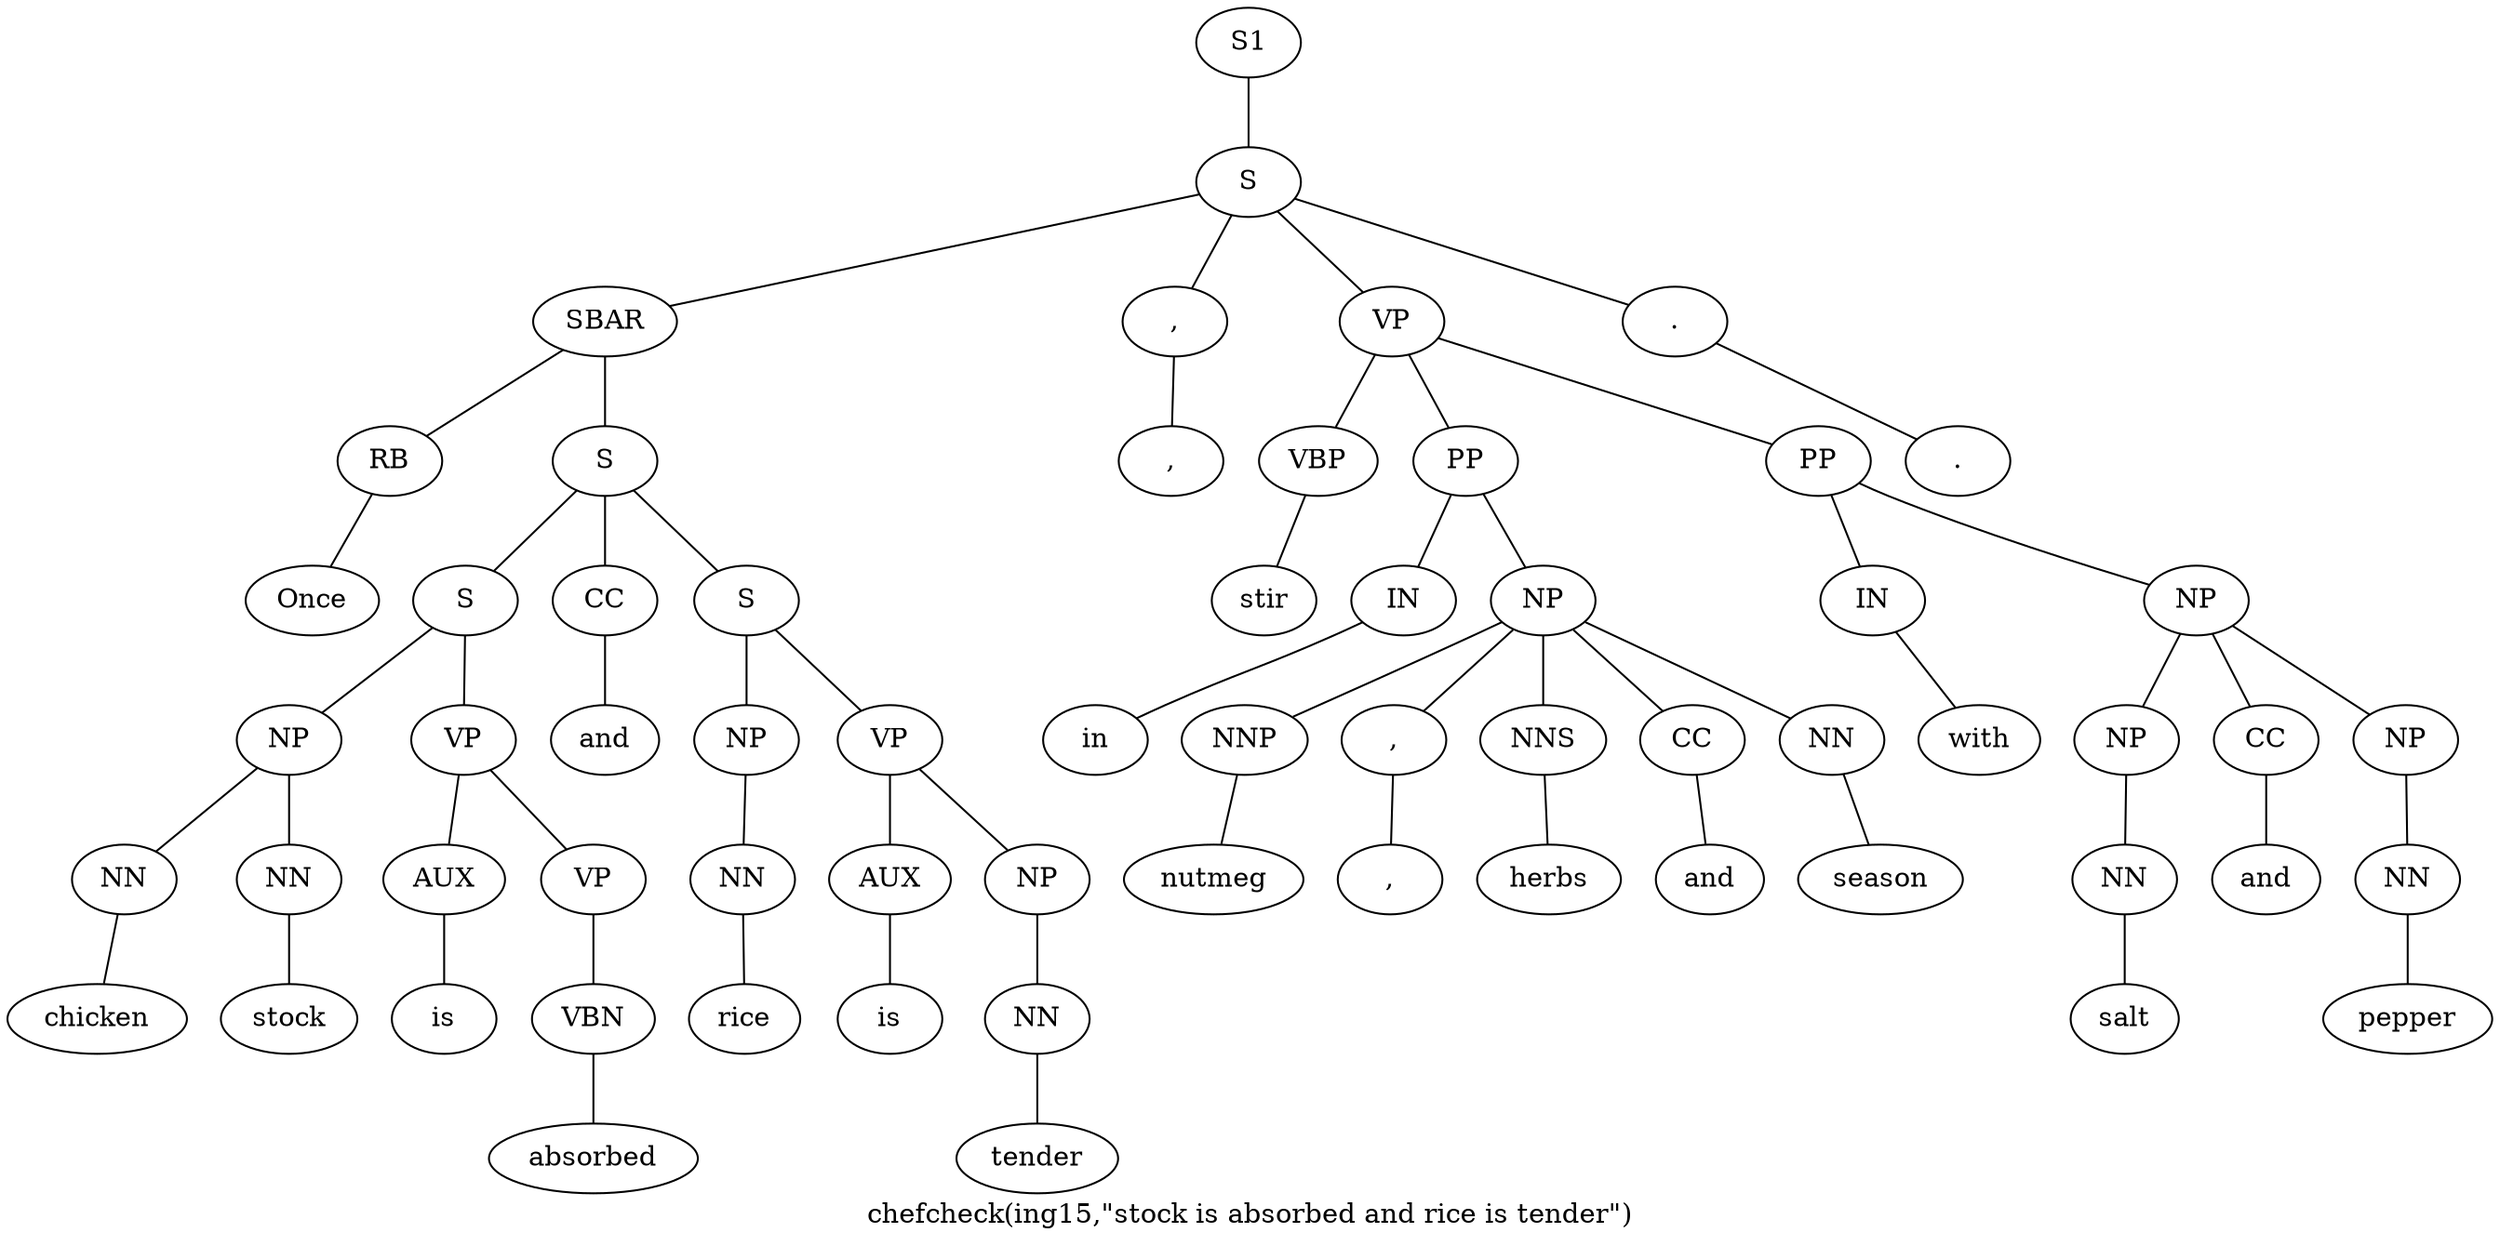 graph SyntaxGraph {
	label = "chefcheck(ing15,\"stock is absorbed and rice is tender\")";
	Node0 [label="S1"];
	Node1 [label="S"];
	Node2 [label="SBAR"];
	Node3 [label="RB"];
	Node4 [label="Once"];
	Node5 [label="S"];
	Node6 [label="S"];
	Node7 [label="NP"];
	Node8 [label="NN"];
	Node9 [label="chicken"];
	Node10 [label="NN"];
	Node11 [label="stock"];
	Node12 [label="VP"];
	Node13 [label="AUX"];
	Node14 [label="is"];
	Node15 [label="VP"];
	Node16 [label="VBN"];
	Node17 [label="absorbed"];
	Node18 [label="CC"];
	Node19 [label="and"];
	Node20 [label="S"];
	Node21 [label="NP"];
	Node22 [label="NN"];
	Node23 [label="rice"];
	Node24 [label="VP"];
	Node25 [label="AUX"];
	Node26 [label="is"];
	Node27 [label="NP"];
	Node28 [label="NN"];
	Node29 [label="tender"];
	Node30 [label=","];
	Node31 [label=","];
	Node32 [label="VP"];
	Node33 [label="VBP"];
	Node34 [label="stir"];
	Node35 [label="PP"];
	Node36 [label="IN"];
	Node37 [label="in"];
	Node38 [label="NP"];
	Node39 [label="NNP"];
	Node40 [label="nutmeg"];
	Node41 [label=","];
	Node42 [label=","];
	Node43 [label="NNS"];
	Node44 [label="herbs"];
	Node45 [label="CC"];
	Node46 [label="and"];
	Node47 [label="NN"];
	Node48 [label="season"];
	Node49 [label="PP"];
	Node50 [label="IN"];
	Node51 [label="with"];
	Node52 [label="NP"];
	Node53 [label="NP"];
	Node54 [label="NN"];
	Node55 [label="salt"];
	Node56 [label="CC"];
	Node57 [label="and"];
	Node58 [label="NP"];
	Node59 [label="NN"];
	Node60 [label="pepper"];
	Node61 [label="."];
	Node62 [label="."];

	Node0 -- Node1;
	Node1 -- Node2;
	Node1 -- Node30;
	Node1 -- Node32;
	Node1 -- Node61;
	Node2 -- Node3;
	Node2 -- Node5;
	Node3 -- Node4;
	Node5 -- Node6;
	Node5 -- Node18;
	Node5 -- Node20;
	Node6 -- Node7;
	Node6 -- Node12;
	Node7 -- Node8;
	Node7 -- Node10;
	Node8 -- Node9;
	Node10 -- Node11;
	Node12 -- Node13;
	Node12 -- Node15;
	Node13 -- Node14;
	Node15 -- Node16;
	Node16 -- Node17;
	Node18 -- Node19;
	Node20 -- Node21;
	Node20 -- Node24;
	Node21 -- Node22;
	Node22 -- Node23;
	Node24 -- Node25;
	Node24 -- Node27;
	Node25 -- Node26;
	Node27 -- Node28;
	Node28 -- Node29;
	Node30 -- Node31;
	Node32 -- Node33;
	Node32 -- Node35;
	Node32 -- Node49;
	Node33 -- Node34;
	Node35 -- Node36;
	Node35 -- Node38;
	Node36 -- Node37;
	Node38 -- Node39;
	Node38 -- Node41;
	Node38 -- Node43;
	Node38 -- Node45;
	Node38 -- Node47;
	Node39 -- Node40;
	Node41 -- Node42;
	Node43 -- Node44;
	Node45 -- Node46;
	Node47 -- Node48;
	Node49 -- Node50;
	Node49 -- Node52;
	Node50 -- Node51;
	Node52 -- Node53;
	Node52 -- Node56;
	Node52 -- Node58;
	Node53 -- Node54;
	Node54 -- Node55;
	Node56 -- Node57;
	Node58 -- Node59;
	Node59 -- Node60;
	Node61 -- Node62;
}